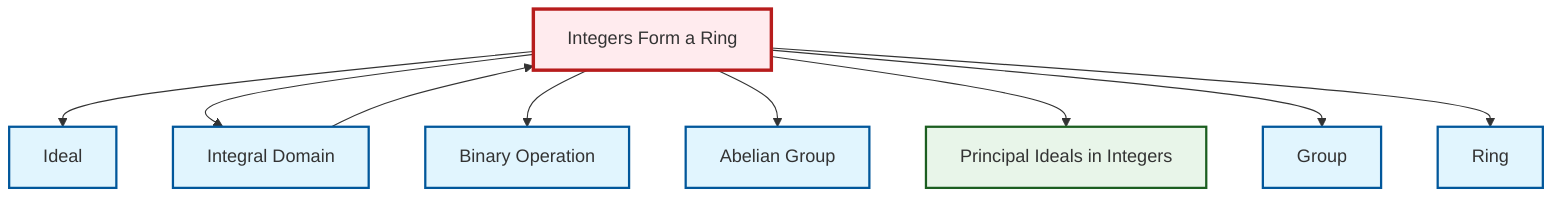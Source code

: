 graph TD
    classDef definition fill:#e1f5fe,stroke:#01579b,stroke-width:2px
    classDef theorem fill:#f3e5f5,stroke:#4a148c,stroke-width:2px
    classDef axiom fill:#fff3e0,stroke:#e65100,stroke-width:2px
    classDef example fill:#e8f5e9,stroke:#1b5e20,stroke-width:2px
    classDef current fill:#ffebee,stroke:#b71c1c,stroke-width:3px
    def-ring["Ring"]:::definition
    def-abelian-group["Abelian Group"]:::definition
    def-ideal["Ideal"]:::definition
    ex-integers-ring["Integers Form a Ring"]:::example
    def-integral-domain["Integral Domain"]:::definition
    def-binary-operation["Binary Operation"]:::definition
    ex-principal-ideal["Principal Ideals in Integers"]:::example
    def-group["Group"]:::definition
    ex-integers-ring --> def-ideal
    ex-integers-ring --> def-integral-domain
    ex-integers-ring --> def-binary-operation
    ex-integers-ring --> def-abelian-group
    ex-integers-ring --> ex-principal-ideal
    ex-integers-ring --> def-group
    def-integral-domain --> ex-integers-ring
    ex-integers-ring --> def-ring
    class ex-integers-ring current